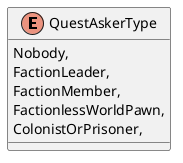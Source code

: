 @startuml
enum QuestAskerType {
    Nobody,
    FactionLeader,
    FactionMember,
    FactionlessWorldPawn,
    ColonistOrPrisoner,
}
@enduml
